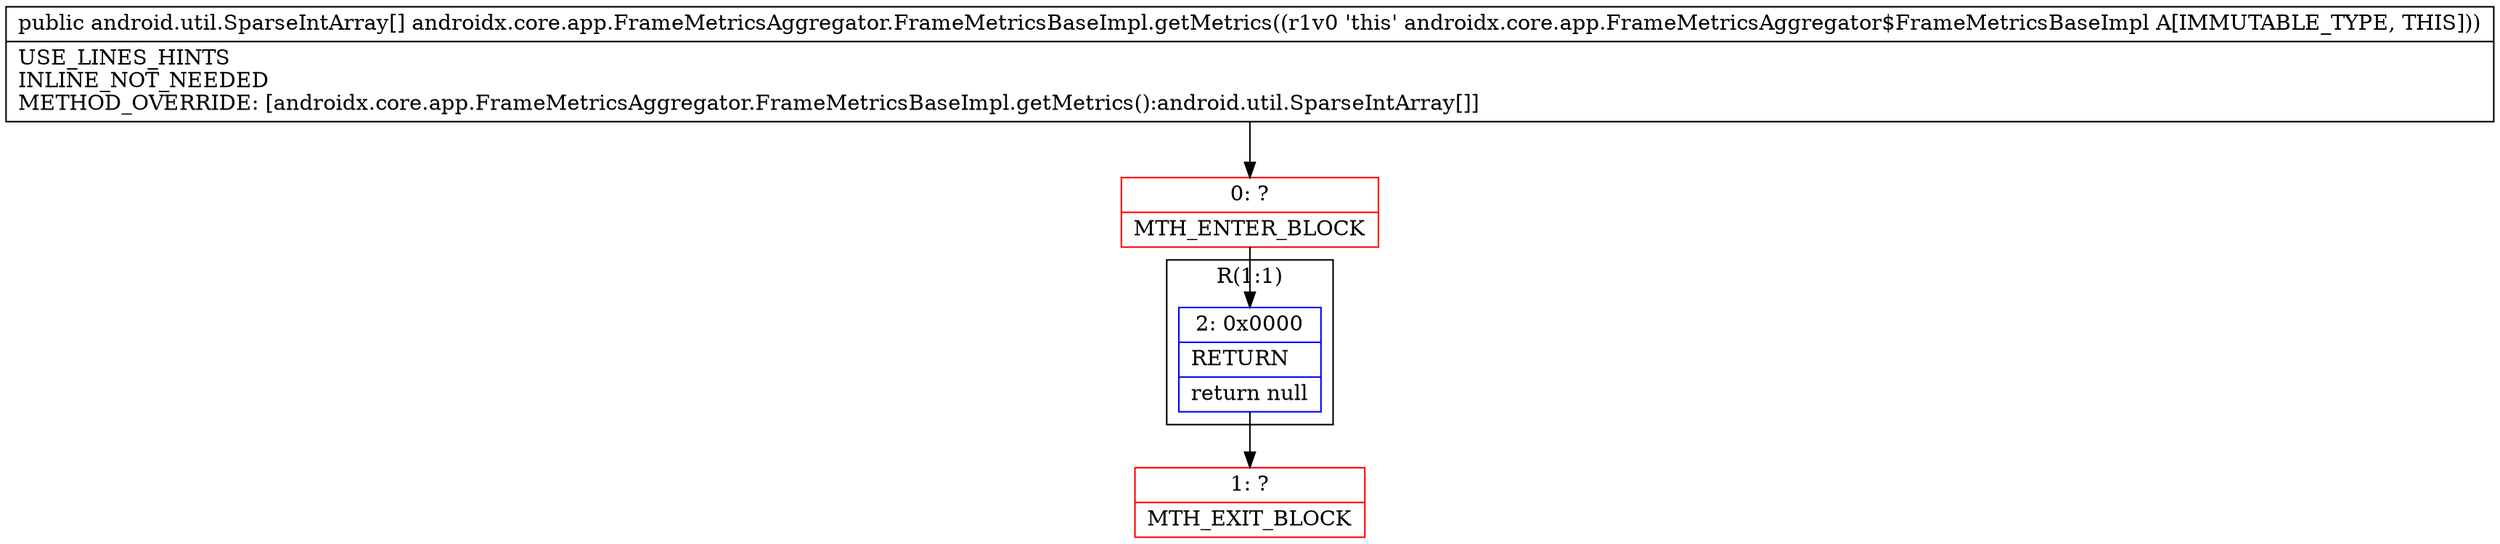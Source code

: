 digraph "CFG forandroidx.core.app.FrameMetricsAggregator.FrameMetricsBaseImpl.getMetrics()[Landroid\/util\/SparseIntArray;" {
subgraph cluster_Region_1418627185 {
label = "R(1:1)";
node [shape=record,color=blue];
Node_2 [shape=record,label="{2\:\ 0x0000|RETURN\l|return null\l}"];
}
Node_0 [shape=record,color=red,label="{0\:\ ?|MTH_ENTER_BLOCK\l}"];
Node_1 [shape=record,color=red,label="{1\:\ ?|MTH_EXIT_BLOCK\l}"];
MethodNode[shape=record,label="{public android.util.SparseIntArray[] androidx.core.app.FrameMetricsAggregator.FrameMetricsBaseImpl.getMetrics((r1v0 'this' androidx.core.app.FrameMetricsAggregator$FrameMetricsBaseImpl A[IMMUTABLE_TYPE, THIS]))  | USE_LINES_HINTS\lINLINE_NOT_NEEDED\lMETHOD_OVERRIDE: [androidx.core.app.FrameMetricsAggregator.FrameMetricsBaseImpl.getMetrics():android.util.SparseIntArray[]]\l}"];
MethodNode -> Node_0;Node_2 -> Node_1;
Node_0 -> Node_2;
}

